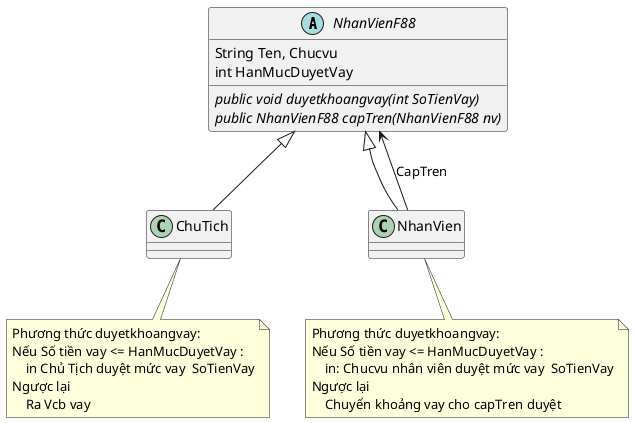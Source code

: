 @startuml
'https://plantuml.com/sequence-diagram

abstract NhanVienF88{
    String Ten, Chucvu
    int HanMucDuyetVay
    public {abstract} void duyetkhoangvay(int SoTienVay)
    public {abstract} NhanVienF88 capTren(NhanVienF88 nv)

}

NhanVienF88 <|-- ChuTich
NhanVienF88 <|-- NhanVien
NhanVien --> NhanVienF88 : CapTren

note bottom of ChuTich
    Phương thức duyetkhoangvay:
    Nếu Số tiền vay <= HanMucDuyetVay :
        in Chủ Tịch duyệt mức vay  SoTienVay
    Ngược lại
        Ra Vcb vay
end note

note bottom of NhanVien
    Phương thức duyetkhoangvay:
    Nếu Số tiền vay <= HanMucDuyetVay :
        in: Chucvu nhân viên duyệt mức vay  SoTienVay
    Ngược lại
        Chuyển khoảng vay cho capTren duyệt
end note


@enduml